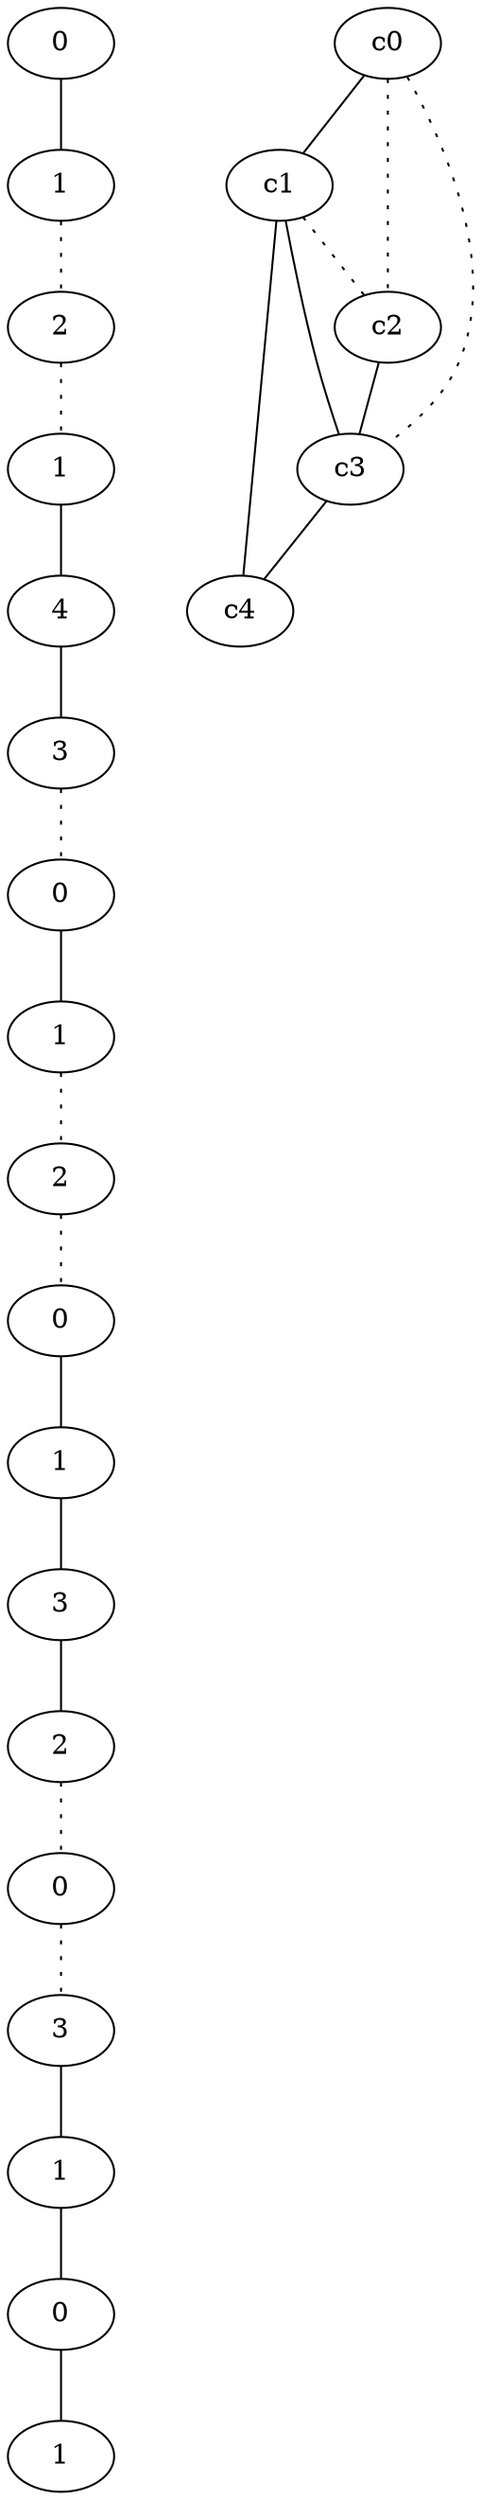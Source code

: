 graph {
a0[label=0];
a1[label=1];
a2[label=2];
a3[label=1];
a4[label=4];
a5[label=3];
a6[label=0];
a7[label=1];
a8[label=2];
a9[label=0];
a10[label=1];
a11[label=3];
a12[label=2];
a13[label=0];
a14[label=3];
a15[label=1];
a16[label=0];
a17[label=1];
a0 -- a1;
a1 -- a2 [style=dotted];
a2 -- a3 [style=dotted];
a3 -- a4;
a4 -- a5;
a5 -- a6 [style=dotted];
a6 -- a7;
a7 -- a8 [style=dotted];
a8 -- a9 [style=dotted];
a9 -- a10;
a10 -- a11;
a11 -- a12;
a12 -- a13 [style=dotted];
a13 -- a14 [style=dotted];
a14 -- a15;
a15 -- a16;
a16 -- a17;
c0 -- c1;
c0 -- c2 [style=dotted];
c0 -- c3 [style=dotted];
c1 -- c2 [style=dotted];
c1 -- c3;
c1 -- c4;
c2 -- c3;
c3 -- c4;
}
